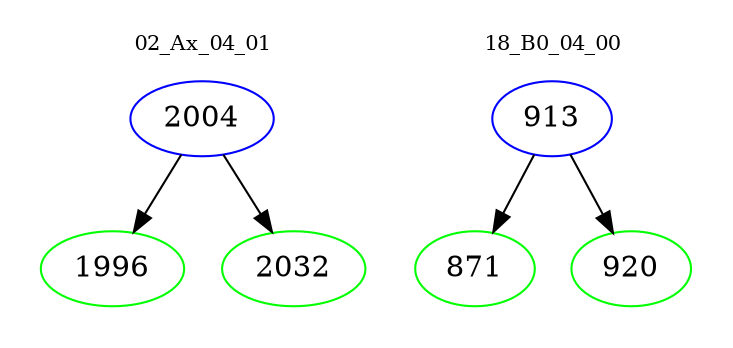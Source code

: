 digraph{
subgraph cluster_0 {
color = white
label = "02_Ax_04_01";
fontsize=10;
T0_2004 [label="2004", color="blue"]
T0_2004 -> T0_1996 [color="black"]
T0_1996 [label="1996", color="green"]
T0_2004 -> T0_2032 [color="black"]
T0_2032 [label="2032", color="green"]
}
subgraph cluster_1 {
color = white
label = "18_B0_04_00";
fontsize=10;
T1_913 [label="913", color="blue"]
T1_913 -> T1_871 [color="black"]
T1_871 [label="871", color="green"]
T1_913 -> T1_920 [color="black"]
T1_920 [label="920", color="green"]
}
}
